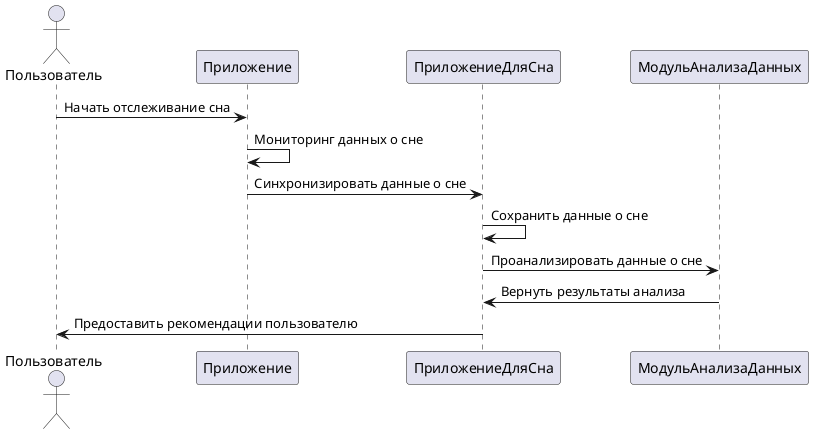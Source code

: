 @startuml
actor Пользователь
participant Приложение
participant ПриложениеДляСна
participant МодульАнализаДанных

Пользователь -> Приложение: Начать отслеживание сна 
Приложение -> Приложение: Мониторинг данных о сне 
Приложение -> ПриложениеДляСна: Синхронизировать данные о сне 
ПриложениеДляСна -> ПриложениеДляСна: Сохранить данные о сне 
ПриложениеДляСна -> МодульАнализаДанных: Проанализировать данные о сне 
МодульАнализаДанных -> ПриложениеДляСна: Вернуть результаты анализа 
ПриложениеДляСна -> Пользователь: Предоставить рекомендации пользователю

@enduml
